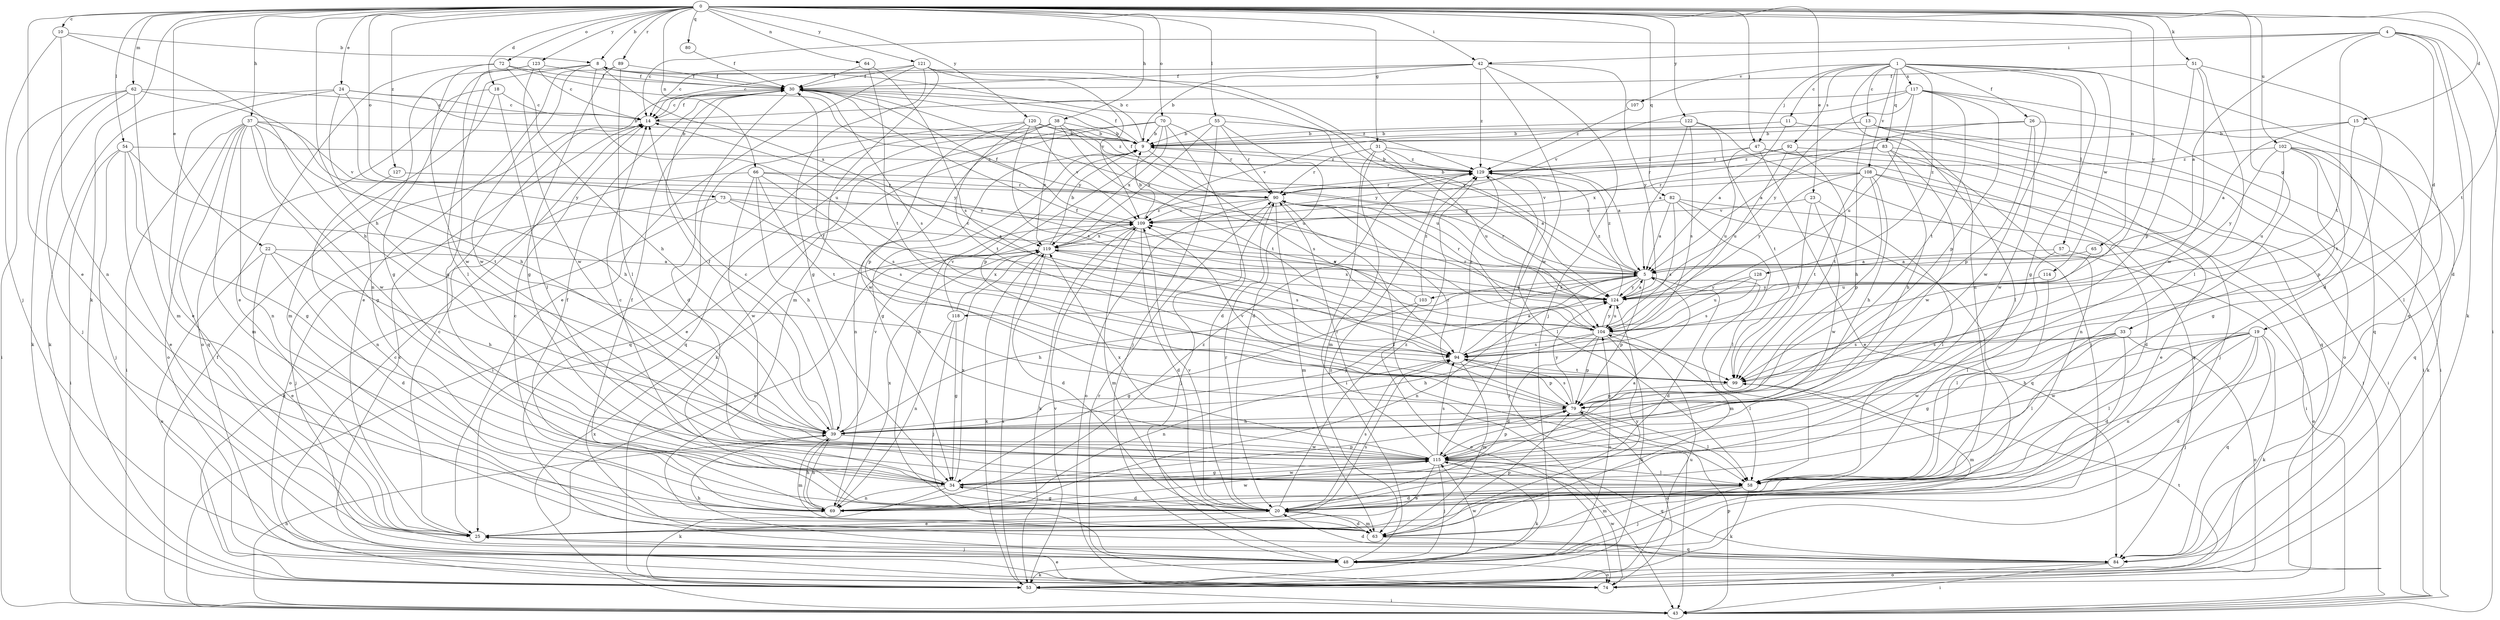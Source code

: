 strict digraph  {
0;
1;
4;
5;
8;
9;
10;
11;
13;
14;
15;
18;
19;
20;
22;
23;
24;
25;
26;
30;
31;
33;
34;
37;
38;
39;
42;
43;
47;
48;
51;
53;
54;
55;
57;
58;
62;
63;
64;
65;
66;
69;
70;
72;
73;
74;
79;
80;
82;
83;
84;
89;
90;
92;
94;
99;
102;
103;
104;
107;
108;
109;
114;
115;
117;
118;
119;
120;
121;
122;
123;
124;
127;
128;
129;
0 -> 8  [label=b];
0 -> 10  [label=c];
0 -> 15  [label=d];
0 -> 18  [label=d];
0 -> 22  [label=e];
0 -> 23  [label=e];
0 -> 24  [label=e];
0 -> 25  [label=e];
0 -> 31  [label=g];
0 -> 33  [label=g];
0 -> 37  [label=h];
0 -> 38  [label=h];
0 -> 39  [label=h];
0 -> 42  [label=i];
0 -> 47  [label=j];
0 -> 51  [label=k];
0 -> 53  [label=k];
0 -> 54  [label=l];
0 -> 55  [label=l];
0 -> 62  [label=m];
0 -> 64  [label=n];
0 -> 65  [label=n];
0 -> 66  [label=n];
0 -> 70  [label=o];
0 -> 72  [label=o];
0 -> 73  [label=o];
0 -> 80  [label=q];
0 -> 82  [label=q];
0 -> 89  [label=r];
0 -> 99  [label=t];
0 -> 102  [label=u];
0 -> 120  [label=y];
0 -> 121  [label=y];
0 -> 122  [label=y];
0 -> 123  [label=y];
0 -> 124  [label=y];
0 -> 127  [label=z];
1 -> 11  [label=c];
1 -> 13  [label=c];
1 -> 26  [label=f];
1 -> 34  [label=g];
1 -> 47  [label=j];
1 -> 57  [label=l];
1 -> 69  [label=n];
1 -> 83  [label=q];
1 -> 84  [label=q];
1 -> 92  [label=s];
1 -> 107  [label=v];
1 -> 108  [label=v];
1 -> 114  [label=w];
1 -> 117  [label=x];
1 -> 128  [label=z];
4 -> 5  [label=a];
4 -> 14  [label=c];
4 -> 19  [label=d];
4 -> 20  [label=d];
4 -> 42  [label=i];
4 -> 43  [label=i];
4 -> 53  [label=k];
4 -> 99  [label=t];
5 -> 8  [label=b];
5 -> 20  [label=d];
5 -> 39  [label=h];
5 -> 63  [label=m];
5 -> 69  [label=n];
5 -> 79  [label=p];
5 -> 90  [label=r];
5 -> 103  [label=u];
5 -> 118  [label=x];
5 -> 124  [label=y];
5 -> 129  [label=z];
8 -> 30  [label=f];
8 -> 34  [label=g];
8 -> 58  [label=l];
8 -> 104  [label=u];
8 -> 115  [label=w];
8 -> 119  [label=x];
9 -> 8  [label=b];
9 -> 30  [label=f];
9 -> 34  [label=g];
9 -> 69  [label=n];
9 -> 94  [label=s];
9 -> 129  [label=z];
10 -> 8  [label=b];
10 -> 39  [label=h];
10 -> 48  [label=j];
10 -> 69  [label=n];
11 -> 5  [label=a];
11 -> 9  [label=b];
11 -> 58  [label=l];
13 -> 9  [label=b];
13 -> 39  [label=h];
13 -> 43  [label=i];
13 -> 74  [label=o];
13 -> 84  [label=q];
13 -> 109  [label=v];
14 -> 9  [label=b];
14 -> 30  [label=f];
15 -> 5  [label=a];
15 -> 9  [label=b];
15 -> 58  [label=l];
15 -> 99  [label=t];
18 -> 14  [label=c];
18 -> 58  [label=l];
18 -> 63  [label=m];
18 -> 74  [label=o];
19 -> 20  [label=d];
19 -> 39  [label=h];
19 -> 48  [label=j];
19 -> 53  [label=k];
19 -> 58  [label=l];
19 -> 69  [label=n];
19 -> 84  [label=q];
19 -> 94  [label=s];
19 -> 115  [label=w];
20 -> 9  [label=b];
20 -> 25  [label=e];
20 -> 30  [label=f];
20 -> 34  [label=g];
20 -> 63  [label=m];
20 -> 90  [label=r];
20 -> 94  [label=s];
20 -> 109  [label=v];
20 -> 129  [label=z];
22 -> 5  [label=a];
22 -> 20  [label=d];
22 -> 25  [label=e];
22 -> 39  [label=h];
22 -> 74  [label=o];
23 -> 58  [label=l];
23 -> 99  [label=t];
23 -> 109  [label=v];
23 -> 115  [label=w];
24 -> 9  [label=b];
24 -> 14  [label=c];
24 -> 25  [label=e];
24 -> 39  [label=h];
24 -> 53  [label=k];
24 -> 124  [label=y];
25 -> 14  [label=c];
25 -> 48  [label=j];
25 -> 94  [label=s];
26 -> 5  [label=a];
26 -> 9  [label=b];
26 -> 43  [label=i];
26 -> 79  [label=p];
26 -> 115  [label=w];
30 -> 14  [label=c];
30 -> 20  [label=d];
30 -> 94  [label=s];
30 -> 124  [label=y];
30 -> 129  [label=z];
31 -> 5  [label=a];
31 -> 43  [label=i];
31 -> 63  [label=m];
31 -> 90  [label=r];
31 -> 104  [label=u];
31 -> 129  [label=z];
33 -> 20  [label=d];
33 -> 34  [label=g];
33 -> 58  [label=l];
33 -> 74  [label=o];
33 -> 94  [label=s];
33 -> 115  [label=w];
34 -> 5  [label=a];
34 -> 14  [label=c];
34 -> 20  [label=d];
34 -> 53  [label=k];
34 -> 69  [label=n];
34 -> 79  [label=p];
34 -> 115  [label=w];
34 -> 119  [label=x];
37 -> 9  [label=b];
37 -> 34  [label=g];
37 -> 39  [label=h];
37 -> 43  [label=i];
37 -> 63  [label=m];
37 -> 69  [label=n];
37 -> 74  [label=o];
37 -> 84  [label=q];
37 -> 109  [label=v];
37 -> 115  [label=w];
38 -> 9  [label=b];
38 -> 43  [label=i];
38 -> 84  [label=q];
38 -> 99  [label=t];
38 -> 104  [label=u];
38 -> 115  [label=w];
38 -> 119  [label=x];
39 -> 14  [label=c];
39 -> 30  [label=f];
39 -> 63  [label=m];
39 -> 69  [label=n];
39 -> 109  [label=v];
39 -> 115  [label=w];
39 -> 124  [label=y];
42 -> 9  [label=b];
42 -> 14  [label=c];
42 -> 30  [label=f];
42 -> 48  [label=j];
42 -> 115  [label=w];
42 -> 124  [label=y];
42 -> 129  [label=z];
43 -> 30  [label=f];
43 -> 39  [label=h];
43 -> 79  [label=p];
43 -> 119  [label=x];
47 -> 25  [label=e];
47 -> 43  [label=i];
47 -> 84  [label=q];
47 -> 104  [label=u];
47 -> 129  [label=z];
48 -> 39  [label=h];
48 -> 53  [label=k];
48 -> 74  [label=o];
48 -> 104  [label=u];
48 -> 115  [label=w];
48 -> 129  [label=z];
51 -> 20  [label=d];
51 -> 30  [label=f];
51 -> 58  [label=l];
51 -> 79  [label=p];
51 -> 115  [label=w];
53 -> 14  [label=c];
53 -> 43  [label=i];
53 -> 99  [label=t];
53 -> 104  [label=u];
53 -> 109  [label=v];
53 -> 119  [label=x];
54 -> 25  [label=e];
54 -> 34  [label=g];
54 -> 43  [label=i];
54 -> 48  [label=j];
54 -> 99  [label=t];
54 -> 129  [label=z];
55 -> 9  [label=b];
55 -> 20  [label=d];
55 -> 48  [label=j];
55 -> 90  [label=r];
55 -> 104  [label=u];
55 -> 119  [label=x];
57 -> 5  [label=a];
57 -> 58  [label=l];
57 -> 74  [label=o];
58 -> 20  [label=d];
58 -> 48  [label=j];
58 -> 53  [label=k];
58 -> 63  [label=m];
62 -> 14  [label=c];
62 -> 43  [label=i];
62 -> 48  [label=j];
62 -> 53  [label=k];
62 -> 63  [label=m];
62 -> 124  [label=y];
63 -> 20  [label=d];
63 -> 79  [label=p];
63 -> 84  [label=q];
63 -> 124  [label=y];
64 -> 30  [label=f];
64 -> 94  [label=s];
64 -> 99  [label=t];
65 -> 5  [label=a];
65 -> 104  [label=u];
66 -> 5  [label=a];
66 -> 39  [label=h];
66 -> 74  [label=o];
66 -> 90  [label=r];
66 -> 94  [label=s];
66 -> 99  [label=t];
66 -> 115  [label=w];
69 -> 14  [label=c];
69 -> 30  [label=f];
69 -> 39  [label=h];
69 -> 115  [label=w];
69 -> 119  [label=x];
69 -> 129  [label=z];
70 -> 9  [label=b];
70 -> 20  [label=d];
70 -> 25  [label=e];
70 -> 53  [label=k];
70 -> 79  [label=p];
70 -> 90  [label=r];
70 -> 119  [label=x];
72 -> 25  [label=e];
72 -> 30  [label=f];
72 -> 39  [label=h];
72 -> 115  [label=w];
72 -> 124  [label=y];
73 -> 5  [label=a];
73 -> 48  [label=j];
73 -> 53  [label=k];
73 -> 94  [label=s];
73 -> 109  [label=v];
74 -> 14  [label=c];
74 -> 25  [label=e];
74 -> 90  [label=r];
74 -> 115  [label=w];
79 -> 39  [label=h];
79 -> 58  [label=l];
79 -> 74  [label=o];
79 -> 90  [label=r];
79 -> 94  [label=s];
79 -> 109  [label=v];
79 -> 124  [label=y];
80 -> 30  [label=f];
82 -> 5  [label=a];
82 -> 43  [label=i];
82 -> 58  [label=l];
82 -> 84  [label=q];
82 -> 94  [label=s];
82 -> 109  [label=v];
83 -> 39  [label=h];
83 -> 43  [label=i];
83 -> 69  [label=n];
83 -> 115  [label=w];
83 -> 119  [label=x];
83 -> 129  [label=z];
84 -> 20  [label=d];
84 -> 43  [label=i];
84 -> 74  [label=o];
89 -> 25  [label=e];
89 -> 30  [label=f];
89 -> 34  [label=g];
89 -> 58  [label=l];
90 -> 30  [label=f];
90 -> 48  [label=j];
90 -> 58  [label=l];
90 -> 63  [label=m];
90 -> 74  [label=o];
90 -> 109  [label=v];
92 -> 48  [label=j];
92 -> 90  [label=r];
92 -> 99  [label=t];
92 -> 104  [label=u];
92 -> 129  [label=z];
94 -> 5  [label=a];
94 -> 63  [label=m];
94 -> 69  [label=n];
94 -> 79  [label=p];
94 -> 99  [label=t];
94 -> 129  [label=z];
99 -> 30  [label=f];
99 -> 63  [label=m];
99 -> 79  [label=p];
102 -> 34  [label=g];
102 -> 53  [label=k];
102 -> 79  [label=p];
102 -> 84  [label=q];
102 -> 104  [label=u];
102 -> 124  [label=y];
102 -> 129  [label=z];
103 -> 34  [label=g];
103 -> 74  [label=o];
103 -> 109  [label=v];
103 -> 129  [label=z];
104 -> 14  [label=c];
104 -> 20  [label=d];
104 -> 30  [label=f];
104 -> 39  [label=h];
104 -> 53  [label=k];
104 -> 58  [label=l];
104 -> 79  [label=p];
104 -> 90  [label=r];
104 -> 94  [label=s];
104 -> 124  [label=y];
107 -> 129  [label=z];
108 -> 20  [label=d];
108 -> 25  [label=e];
108 -> 39  [label=h];
108 -> 79  [label=p];
108 -> 90  [label=r];
108 -> 99  [label=t];
108 -> 109  [label=v];
108 -> 124  [label=y];
109 -> 9  [label=b];
109 -> 20  [label=d];
109 -> 30  [label=f];
109 -> 53  [label=k];
109 -> 63  [label=m];
109 -> 119  [label=x];
114 -> 58  [label=l];
114 -> 124  [label=y];
115 -> 25  [label=e];
115 -> 34  [label=g];
115 -> 48  [label=j];
115 -> 53  [label=k];
115 -> 58  [label=l];
115 -> 79  [label=p];
115 -> 84  [label=q];
115 -> 90  [label=r];
115 -> 94  [label=s];
115 -> 119  [label=x];
117 -> 14  [label=c];
117 -> 79  [label=p];
117 -> 84  [label=q];
117 -> 99  [label=t];
117 -> 104  [label=u];
117 -> 109  [label=v];
117 -> 115  [label=w];
117 -> 124  [label=y];
118 -> 34  [label=g];
118 -> 48  [label=j];
118 -> 69  [label=n];
118 -> 109  [label=v];
118 -> 119  [label=x];
119 -> 5  [label=a];
119 -> 9  [label=b];
119 -> 20  [label=d];
119 -> 25  [label=e];
119 -> 53  [label=k];
119 -> 94  [label=s];
119 -> 129  [label=z];
120 -> 9  [label=b];
120 -> 79  [label=p];
120 -> 84  [label=q];
120 -> 94  [label=s];
120 -> 99  [label=t];
120 -> 109  [label=v];
120 -> 124  [label=y];
120 -> 129  [label=z];
121 -> 14  [label=c];
121 -> 25  [label=e];
121 -> 30  [label=f];
121 -> 34  [label=g];
121 -> 63  [label=m];
121 -> 109  [label=v];
121 -> 124  [label=y];
122 -> 5  [label=a];
122 -> 9  [label=b];
122 -> 48  [label=j];
122 -> 94  [label=s];
122 -> 99  [label=t];
123 -> 14  [label=c];
123 -> 30  [label=f];
123 -> 34  [label=g];
123 -> 69  [label=n];
123 -> 115  [label=w];
124 -> 5  [label=a];
124 -> 90  [label=r];
124 -> 104  [label=u];
124 -> 119  [label=x];
124 -> 129  [label=z];
127 -> 69  [label=n];
127 -> 90  [label=r];
128 -> 94  [label=s];
128 -> 104  [label=u];
128 -> 124  [label=y];
129 -> 9  [label=b];
129 -> 43  [label=i];
129 -> 58  [label=l];
129 -> 90  [label=r];
}
